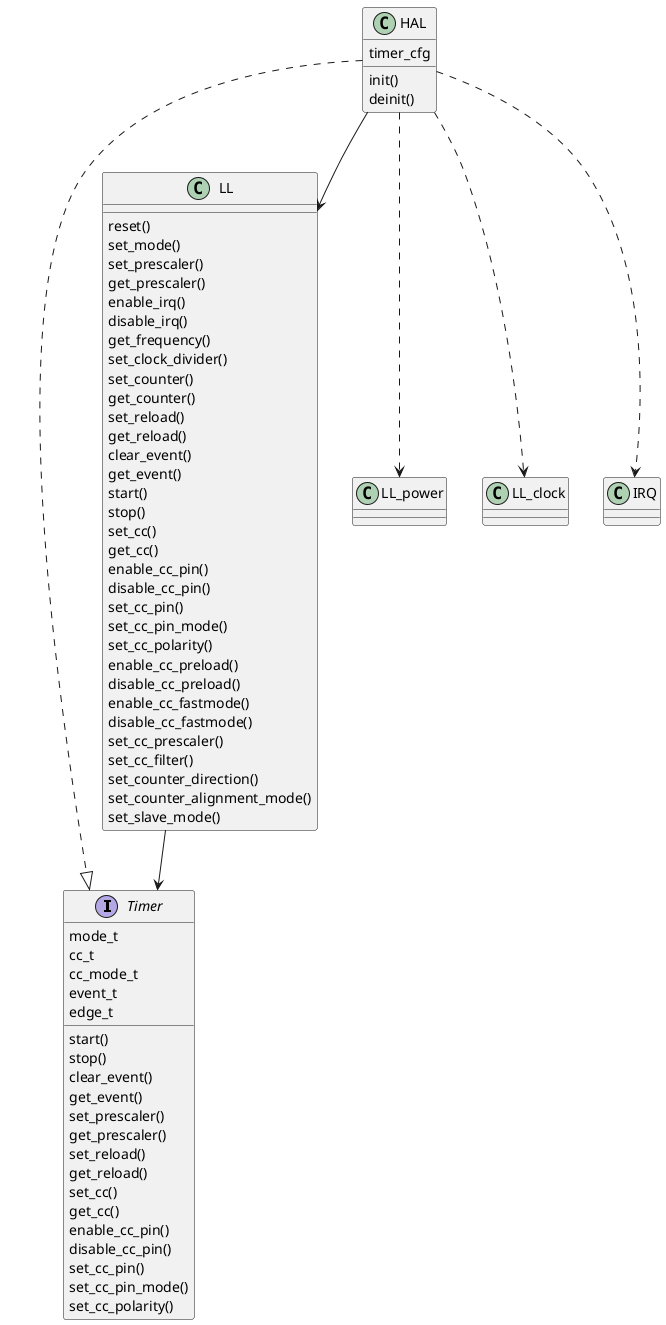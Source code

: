 @startuml
interface Timer {
	mode_t
	cc_t
	cc_mode_t
	event_t
	edge_t

	start()
	stop()
	clear_event()
	get_event()
	set_prescaler()
	get_prescaler()
	set_reload()
	get_reload()
	set_cc()
	get_cc()
	enable_cc_pin()
	disable_cc_pin()
	set_cc_pin()
	set_cc_pin_mode()
	set_cc_polarity()
}

class LL {
	reset()
	set_mode()
	set_prescaler()
	get_prescaler()
	enable_irq()
	disable_irq()
	get_frequency()
	set_clock_divider()
	set_counter()
	get_counter()
	set_reload()
	get_reload()
	clear_event()
	get_event()
	start()
	stop()
	set_cc()
	get_cc()
	enable_cc_pin()
	disable_cc_pin()
	set_cc_pin()
	set_cc_pin_mode()
	set_cc_polarity()
	enable_cc_preload()
	disable_cc_preload()
	enable_cc_fastmode()
	disable_cc_fastmode()
	set_cc_prescaler()
	set_cc_filter()
	set_counter_direction()
	set_counter_alignment_mode()
	set_slave_mode()
}

class HAL {
	timer_cfg

	init()
	deinit()
}

HAL ..|> Timer
HAL --> LL
HAL ..> LL_power
HAL ..> LL_clock
HAL ..> IRQ
LL --> Timer
@enduml
